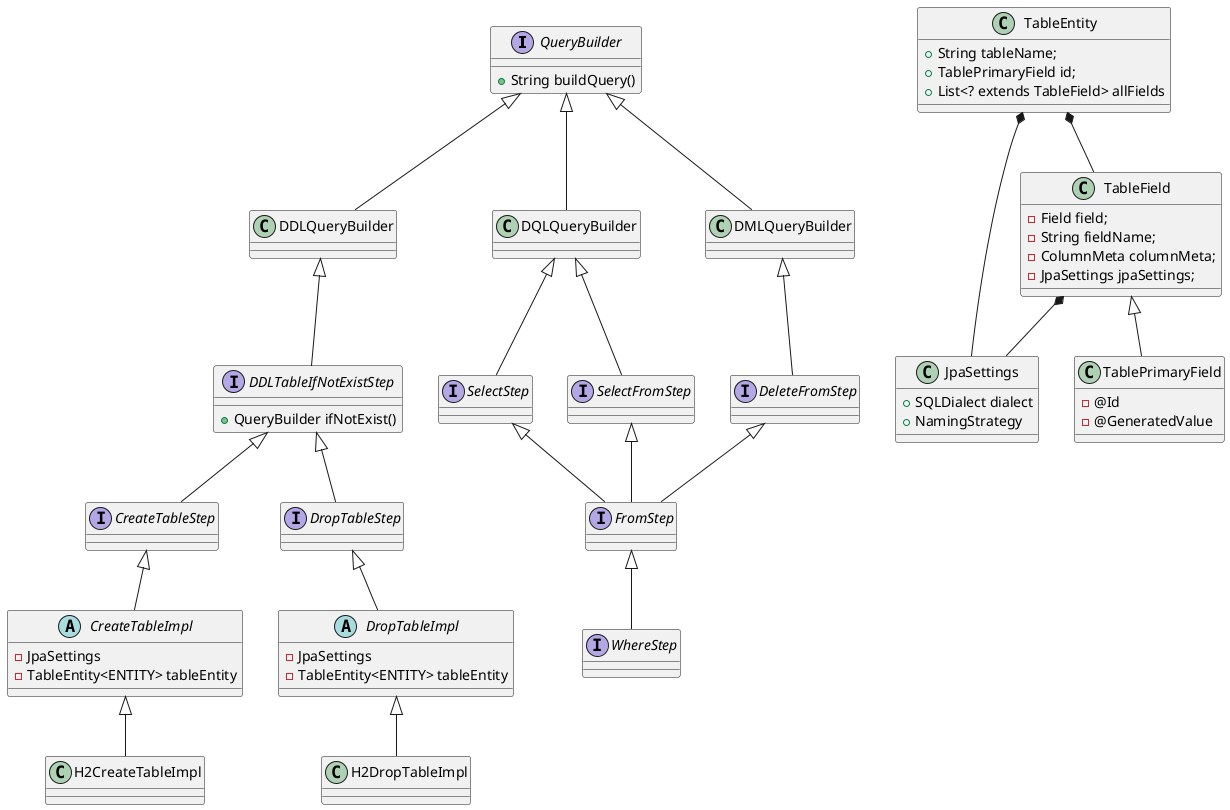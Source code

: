 @startuml
interface QueryBuilder {
    + String buildQuery()
}

' QueryBuilder 들
class DDLQueryBuilder extends QueryBuilder{

}

class DQLQueryBuilder extends QueryBuilder{

}

class DMLQueryBuilder extends QueryBuilder {

}

' Step 들 정의
interface CreateTableStep extends DDLTableIfNotExistStep {

}

interface DropTableStep extends DDLTableIfNotExistStep {

}

interface SelectStep extends DQLQueryBuilder {

}

interface SelectFromStep extends DQLQueryBuilder {

}

interface DeleteFromStep extends DMLQueryBuilder {

}

interface FromStep extends SelectStep, DeleteFromStep, SelectFromStep {

}

interface WhereStep extends FromStep {

}

interface DDLTableIfNotExistStep extends DDLQueryBuilder {
    + QueryBuilder ifNotExist()
}

abstract class CreateTableImpl extends CreateTableStep{
    - JpaSettings
    - TableEntity<ENTITY> tableEntity
}

class H2CreateTableImpl extends CreateTableImpl {

}

abstract class DropTableImpl extends DropTableStep {
    - JpaSettings
    - TableEntity<ENTITY> tableEntity
}

class H2DropTableImpl extends DropTableImpl {

}

class JpaSettings {
    + SQLDialect dialect
    + NamingStrategy
}

TableEntity *--	TableField
TableEntity *--	JpaSettings

TableField *-- JpaSettings

class TableEntity {
    + String tableName;
    + TablePrimaryField id;
    + List<? extends TableField> allFields
}

class TableField {
    - Field field;
    - String fieldName;
    - ColumnMeta columnMeta;
    - JpaSettings jpaSettings;
}

class TablePrimaryField extends TableField {
    - @Id
    - @GeneratedValue
}

@enduml
